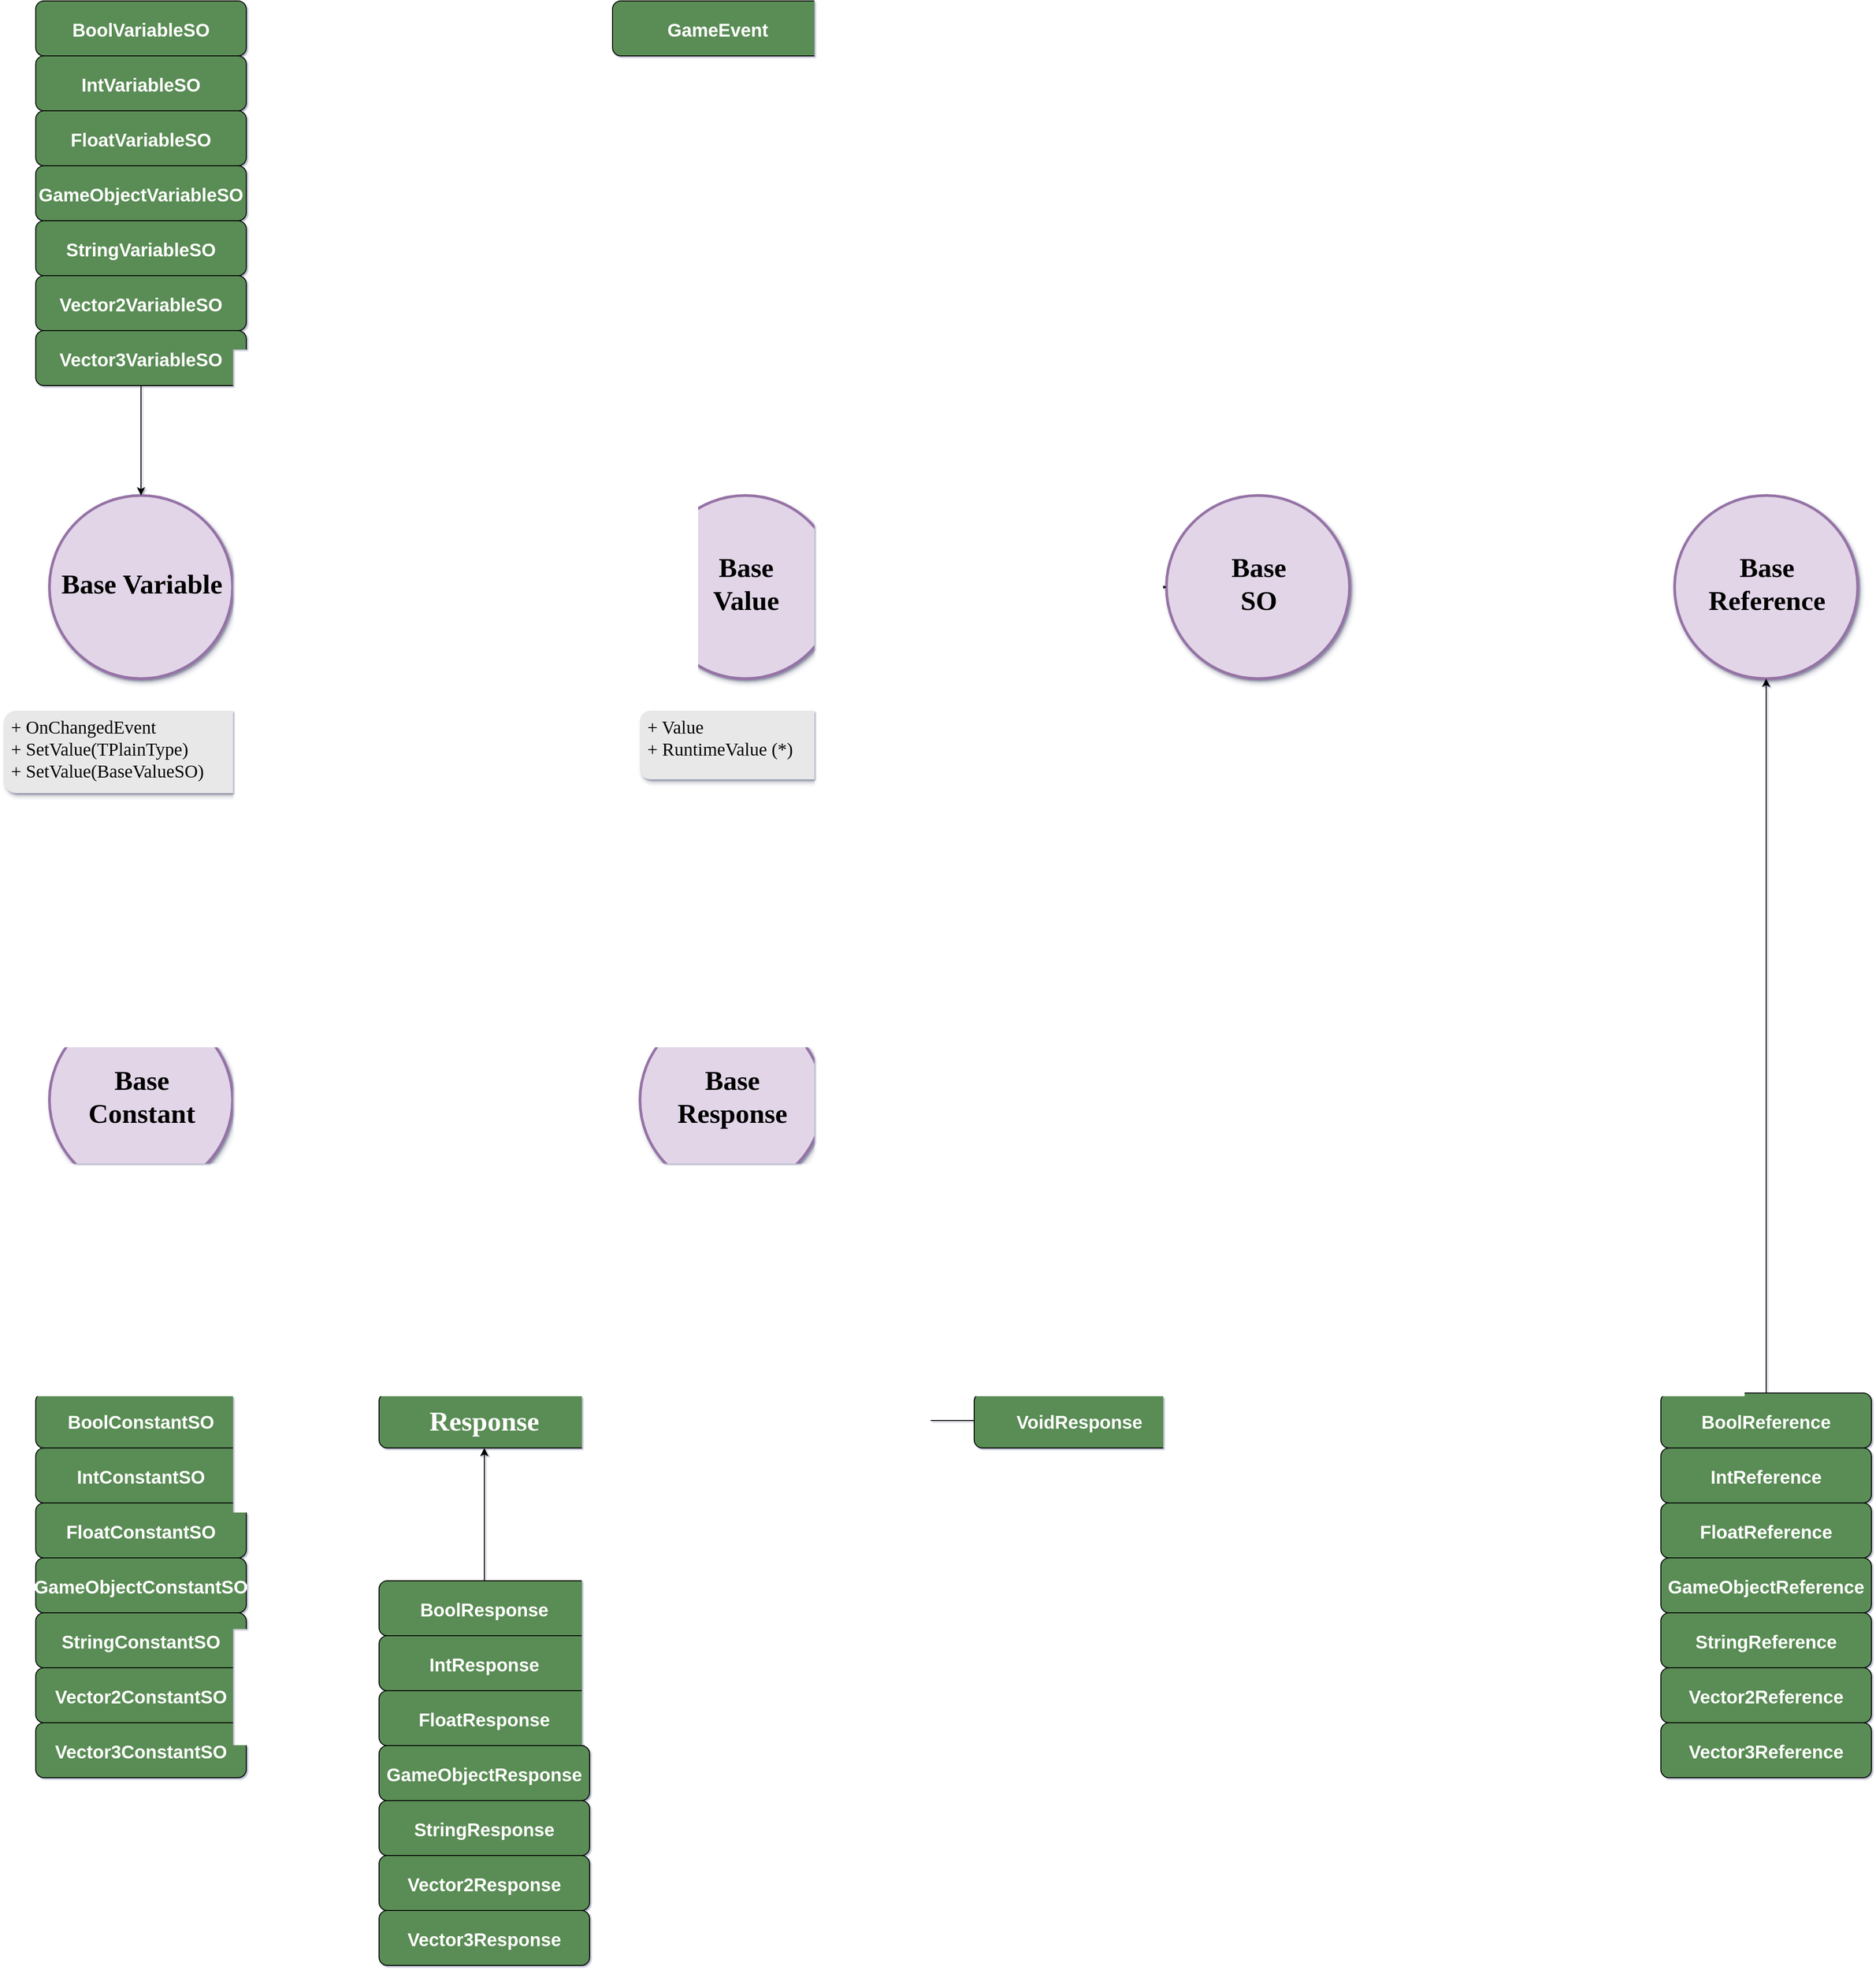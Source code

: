 <mxfile version="15.4.0" type="device" pages="4"><diagram id="DYwv0ZGxjNd3v8VeGxEO" name="Hierarchy"><mxGraphModel dx="3955" dy="4455" grid="1" gridSize="20" guides="1" tooltips="1" connect="1" arrows="1" fold="0" page="0" pageScale="0.5" pageWidth="827" pageHeight="1169" background="none" math="0" shadow="1"><root><mxCell id="0"/><mxCell id="1" parent="0"/><mxCell id="Sd4XZhjAIt6i9ZaMTUs4-40" style="edgeStyle=orthogonalEdgeStyle;rounded=0;orthogonalLoop=1;jettySize=auto;html=1;entryX=0;entryY=0.5;entryDx=0;entryDy=0;fontFamily=Lucida Console;fontSize=12;" parent="1" source="lYU3esO6-VpS0ljiMk2f-3" target="lYU3esO6-VpS0ljiMk2f-4" edge="1"><mxGeometry relative="1" as="geometry"/></mxCell><mxCell id="lYU3esO6-VpS0ljiMk2f-3" value="&lt;blockquote style=&quot;margin: 0px 0px 0px 40px; border: none; padding: 0px; font-size: 30px;&quot;&gt;&lt;/blockquote&gt;&lt;font style=&quot;font-size: 30px;&quot;&gt;&lt;span style=&quot;font-size: 30px;&quot;&gt;&lt;span style=&quot;font-size: 30px;&quot;&gt;Base&lt;/span&gt;&lt;br style=&quot;font-size: 30px;&quot;&gt;&lt;font style=&quot;font-size: 30px;&quot;&gt;Value&lt;/font&gt;&lt;/span&gt;&lt;/font&gt;" style="ellipse;whiteSpace=wrap;html=1;aspect=fixed;fillColor=#e1d5e7;strokeColor=#9673a6;strokeWidth=3;fontStyle=1;fontFamily=Tahoma;fontSize=30;shadow=1;align=center;horizontal=1;verticalAlign=middle;rounded=1;spacingTop=0;spacingLeft=2;spacingBottom=9;" parent="1" vertex="1"><mxGeometry x="540" y="-1680" width="200" height="200" as="geometry"/></mxCell><mxCell id="lYU3esO6-VpS0ljiMk2f-4" value="&lt;font style=&quot;font-size: 30px;&quot;&gt;&lt;span style=&quot;font-size: 30px;&quot;&gt;Base &lt;br style=&quot;font-size: 30px;&quot;&gt;SO&lt;/span&gt;&lt;/font&gt;" style="ellipse;whiteSpace=wrap;html=1;aspect=fixed;shadow=1;fontFamily=Tahoma;fontSize=30;fontStyle=1;strokeColor=#9673a6;strokeWidth=3;fillColor=#e1d5e7;rounded=1;spacingLeft=2;spacingBottom=9;spacingTop=0;" parent="1" vertex="1"><mxGeometry x="1100" y="-1680" width="200" height="200" as="geometry"/></mxCell><mxCell id="Sd4XZhjAIt6i9ZaMTUs4-82" style="edgeStyle=orthogonalEdgeStyle;rounded=0;orthogonalLoop=1;jettySize=auto;html=1;entryX=0;entryY=0.5;entryDx=0;entryDy=0;fontFamily=Lucida Console;fontSize=12;" parent="1" source="lYU3esO6-VpS0ljiMk2f-6" target="lYU3esO6-VpS0ljiMk2f-3" edge="1"><mxGeometry relative="1" as="geometry"/></mxCell><mxCell id="lYU3esO6-VpS0ljiMk2f-6" value="&lt;font style=&quot;font-size: 30px&quot;&gt;Base &lt;br style=&quot;font-size: 30px&quot;&gt;Constant&lt;br&gt;&lt;/font&gt;" style="ellipse;whiteSpace=wrap;html=1;aspect=fixed;shadow=1;fontFamily=Tahoma;fontSize=30;fontStyle=1;strokeColor=#9673a6;strokeWidth=3;fillColor=#e1d5e7;rounded=1;spacingBottom=9;spacingTop=0;spacingLeft=2;" parent="1" vertex="1"><mxGeometry x="-120" y="-1120" width="200" height="200" as="geometry"/></mxCell><mxCell id="Sd4XZhjAIt6i9ZaMTUs4-83" style="edgeStyle=orthogonalEdgeStyle;rounded=0;orthogonalLoop=1;jettySize=auto;html=1;exitX=1;exitY=0.5;exitDx=0;exitDy=0;entryX=0;entryY=0.5;entryDx=0;entryDy=0;fontFamily=Lucida Console;fontSize=12;" parent="1" source="lYU3esO6-VpS0ljiMk2f-8" target="lYU3esO6-VpS0ljiMk2f-3" edge="1"><mxGeometry relative="1" as="geometry"/></mxCell><mxCell id="lYU3esO6-VpS0ljiMk2f-8" value="&lt;font style=&quot;font-size: 30px;&quot;&gt;&lt;b style=&quot;font-size: 30px;&quot;&gt;Base Variable&lt;/b&gt;&lt;/font&gt;" style="ellipse;whiteSpace=wrap;html=1;aspect=fixed;shadow=1;fontFamily=Tahoma;fontSize=30;fontStyle=1;strokeColor=#9673a6;strokeWidth=3;fillColor=#e1d5e7;rounded=1;verticalAlign=middle;spacingBottom=9;spacingTop=0;spacingLeft=2;" parent="1" vertex="1"><mxGeometry x="-120" y="-1680" width="200" height="200" as="geometry"/></mxCell><mxCell id="lYU3esO6-VpS0ljiMk2f-12" value="BoolVariableSO" style="fontStyle=1;rounded=1;fontSize=20;fontColor=#FFFFFF;fillColor=#5A8C54;" parent="1" vertex="1"><mxGeometry x="-135" y="-2220" width="230" height="60" as="geometry"/></mxCell><mxCell id="lYU3esO6-VpS0ljiMk2f-13" value="IntVariableSO" style="fontStyle=1;rounded=1;fontSize=20;fontColor=#FFFFFF;fillColor=#5A8C54;" parent="1" vertex="1"><mxGeometry x="-135" y="-2160" width="230" height="60" as="geometry"/></mxCell><mxCell id="lYU3esO6-VpS0ljiMk2f-14" value="FloatVariableSO" style="fontStyle=1;rounded=1;fontSize=20;fontColor=#FFFFFF;fillColor=#5A8C54;" parent="1" vertex="1"><mxGeometry x="-135" y="-2100" width="230" height="60" as="geometry"/></mxCell><mxCell id="lYU3esO6-VpS0ljiMk2f-15" value="GameObjectVariableSO" style="fontStyle=1;rounded=1;fontSize=20;fontColor=#FFFFFF;fillColor=#5A8C54;" parent="1" vertex="1"><mxGeometry x="-135" y="-2040" width="230" height="60" as="geometry"/></mxCell><mxCell id="lYU3esO6-VpS0ljiMk2f-17" value="StringVariableSO" style="fontStyle=1;rounded=1;fontSize=20;fontColor=#FFFFFF;fillColor=#5A8C54;" parent="1" vertex="1"><mxGeometry x="-135" y="-1980" width="230" height="60" as="geometry"/></mxCell><mxCell id="lYU3esO6-VpS0ljiMk2f-19" value="Vector2VariableSO" style="fontStyle=1;rounded=1;fontSize=20;fontColor=#FFFFFF;fillColor=#5A8C54;" parent="1" vertex="1"><mxGeometry x="-135" y="-1920" width="230" height="60" as="geometry"/></mxCell><mxCell id="Sd4XZhjAIt6i9ZaMTUs4-35" style="edgeStyle=orthogonalEdgeStyle;rounded=0;orthogonalLoop=1;jettySize=auto;html=1;entryX=0.5;entryY=0;entryDx=0;entryDy=0;fontFamily=Lucida Console;fontSize=12;" parent="1" source="lYU3esO6-VpS0ljiMk2f-20" target="lYU3esO6-VpS0ljiMk2f-8" edge="1"><mxGeometry relative="1" as="geometry"/></mxCell><mxCell id="lYU3esO6-VpS0ljiMk2f-20" value="Vector3VariableSO" style="fontStyle=1;rounded=1;fontSize=20;fontColor=#FFFFFF;fillColor=#5A8C54;" parent="1" vertex="1"><mxGeometry x="-135" y="-1860" width="230" height="60" as="geometry"/></mxCell><mxCell id="Sd4XZhjAIt6i9ZaMTUs4-1" style="edgeStyle=orthogonalEdgeStyle;rounded=0;orthogonalLoop=1;jettySize=auto;html=1;entryX=0.5;entryY=1;entryDx=0;entryDy=0;fontFamily=Lucida Console;fontSize=12;" edge="1" parent="1" source="Sd4XZhjAIt6i9ZaMTUs4-10" target="lYU3esO6-VpS0ljiMk2f-6"><mxGeometry relative="1" as="geometry"/></mxCell><mxCell id="Sd4XZhjAIt6i9ZaMTUs4-10" value="BoolConstantSO" style="fontStyle=1;rounded=1;fillColor=#5A8C54;fontColor=#FFFFFF;fontSize=20;" parent="1" vertex="1"><mxGeometry x="-135" y="-700" width="230" height="60" as="geometry"/></mxCell><mxCell id="Sd4XZhjAIt6i9ZaMTUs4-11" value="IntConstantSO" style="fontStyle=1;rounded=1;fontColor=#FFFFFF;fillColor=#5A8C54;fontSize=20;" parent="1" vertex="1"><mxGeometry x="-135" y="-640" width="230" height="60" as="geometry"/></mxCell><mxCell id="Sd4XZhjAIt6i9ZaMTUs4-12" value="FloatConstantSO" style="fontStyle=1;rounded=1;fontColor=#FFFFFF;fillColor=#5A8C54;fontSize=20;" parent="1" vertex="1"><mxGeometry x="-135" y="-580" width="230" height="60" as="geometry"/></mxCell><mxCell id="Sd4XZhjAIt6i9ZaMTUs4-13" value="GameObjectConstantSO" style="fontStyle=1;rounded=1;fontColor=#FFFFFF;fillColor=#5A8C54;fontSize=20;" parent="1" vertex="1"><mxGeometry x="-135" y="-520" width="230" height="60" as="geometry"/></mxCell><mxCell id="Sd4XZhjAIt6i9ZaMTUs4-14" value="StringConstantSO" style="fontStyle=1;rounded=1;fontColor=#FFFFFF;fillColor=#5A8C54;fontSize=20;" parent="1" vertex="1"><mxGeometry x="-135" y="-460" width="230" height="60" as="geometry"/></mxCell><mxCell id="Sd4XZhjAIt6i9ZaMTUs4-15" value="Vector2ConstantSO" style="fontStyle=1;rounded=1;fontColor=#FFFFFF;fillColor=#5A8C54;fontSize=20;" parent="1" vertex="1"><mxGeometry x="-135" y="-400" width="230" height="60" as="geometry"/></mxCell><mxCell id="Sd4XZhjAIt6i9ZaMTUs4-16" value="Vector3ConstantSO" style="fontStyle=1;rounded=1;fontColor=#FFFFFF;fillColor=#5A8C54;fontSize=20;" parent="1" vertex="1"><mxGeometry x="-135" y="-340" width="230" height="60" as="geometry"/></mxCell><mxCell id="40mYQugIfu-zl5DM7Hd9-16" style="edgeStyle=orthogonalEdgeStyle;rounded=0;orthogonalLoop=1;jettySize=auto;html=1;exitX=1;exitY=0.5;exitDx=0;exitDy=0;entryX=0;entryY=0.5;entryDx=0;entryDy=0;fontFamily=Tahoma;fontSize=20;fontColor=#FFFFFF;" edge="1" parent="1" source="Sd4XZhjAIt6i9ZaMTUs4-22" target="lYU3esO6-VpS0ljiMk2f-4"><mxGeometry relative="1" as="geometry"/></mxCell><mxCell id="Sd4XZhjAIt6i9ZaMTUs4-22" value="GameEvent" style="fontStyle=1;rounded=1;fontColor=#FFFFFF;fillColor=#5A8C54;fontSize=20;" parent="1" vertex="1"><mxGeometry x="495" y="-2220" width="230" height="60" as="geometry"/></mxCell><mxCell id="40mYQugIfu-zl5DM7Hd9-22" style="edgeStyle=orthogonalEdgeStyle;rounded=0;orthogonalLoop=1;jettySize=auto;html=1;entryX=0;entryY=0.5;entryDx=0;entryDy=0;fontFamily=Tahoma;fontSize=20;fontColor=#FFFFFF;" edge="1" parent="1" source="Sd4XZhjAIt6i9ZaMTUs4-38" target="lYU3esO6-VpS0ljiMk2f-4"><mxGeometry relative="1" as="geometry"/></mxCell><mxCell id="Sd4XZhjAIt6i9ZaMTUs4-38" value="&lt;blockquote style=&quot;margin: 0px 0px 0px 40px; border: none; padding: 0px; font-size: 30px;&quot;&gt;&lt;/blockquote&gt;&lt;span style=&quot;font-size: 30px;&quot;&gt;Base&lt;/span&gt;&lt;br style=&quot;font-size: 30px;&quot;&gt;Response" style="ellipse;whiteSpace=wrap;html=1;aspect=fixed;fillColor=#e1d5e7;strokeColor=#9673a6;strokeWidth=3;fontStyle=1;fontFamily=Tahoma;fontSize=30;shadow=1;align=center;horizontal=1;verticalAlign=middle;rounded=1;spacingBottom=9;spacingTop=0;spacingLeft=2;" parent="1" vertex="1"><mxGeometry x="525" y="-1120" width="200" height="200" as="geometry"/></mxCell><mxCell id="40mYQugIfu-zl5DM7Hd9-29" style="edgeStyle=orthogonalEdgeStyle;rounded=0;orthogonalLoop=1;jettySize=auto;html=1;entryX=0.5;entryY=1;entryDx=0;entryDy=0;fontFamily=Tahoma;fontSize=25;fontColor=#FFFFFF;" edge="1" parent="1" source="Sd4XZhjAIt6i9ZaMTUs4-41" target="40mYQugIfu-zl5DM7Hd9-27"><mxGeometry relative="1" as="geometry"/></mxCell><mxCell id="Sd4XZhjAIt6i9ZaMTUs4-41" value="BoolResponse" style="fontStyle=1;rounded=1;fontColor=#FFFFFF;fillColor=#5A8C54;fontSize=20;" parent="1" vertex="1"><mxGeometry x="240" y="-495" width="230" height="60" as="geometry"/></mxCell><mxCell id="Sd4XZhjAIt6i9ZaMTUs4-42" value="IntResponse" style="fontStyle=1;rounded=1;fontColor=#FFFFFF;fillColor=#5A8C54;fontSize=20;" parent="1" vertex="1"><mxGeometry x="240" y="-435" width="230" height="60" as="geometry"/></mxCell><mxCell id="Sd4XZhjAIt6i9ZaMTUs4-43" value="FloatResponse" style="fontStyle=1;rounded=1;fontColor=#FFFFFF;fillColor=#5A8C54;fontSize=20;" parent="1" vertex="1"><mxGeometry x="240" y="-375" width="230" height="60" as="geometry"/></mxCell><mxCell id="Sd4XZhjAIt6i9ZaMTUs4-44" value="GameObjectResponse" style="fontStyle=1;rounded=1;fontColor=#FFFFFF;fillColor=#5A8C54;fontSize=20;" parent="1" vertex="1"><mxGeometry x="240" y="-315" width="230" height="60" as="geometry"/></mxCell><mxCell id="Sd4XZhjAIt6i9ZaMTUs4-45" value="StringResponse" style="fontStyle=1;rounded=1;fontColor=#FFFFFF;fillColor=#5A8C54;fontSize=20;" parent="1" vertex="1"><mxGeometry x="240" y="-255" width="230" height="60" as="geometry"/></mxCell><mxCell id="Sd4XZhjAIt6i9ZaMTUs4-46" value="Vector2Response" style="fontStyle=1;rounded=1;fontColor=#FFFFFF;fillColor=#5A8C54;fontSize=20;" parent="1" vertex="1"><mxGeometry x="240" y="-195" width="230" height="60" as="geometry"/></mxCell><mxCell id="Sd4XZhjAIt6i9ZaMTUs4-47" value="Vector3Response" style="fontStyle=1;rounded=1;fontColor=#FFFFFF;fillColor=#5A8C54;fontSize=20;" parent="1" vertex="1"><mxGeometry x="240" y="-135" width="230" height="60" as="geometry"/></mxCell><mxCell id="40mYQugIfu-zl5DM7Hd9-25" style="edgeStyle=orthogonalEdgeStyle;rounded=0;orthogonalLoop=1;jettySize=auto;html=1;entryX=0.5;entryY=1;entryDx=0;entryDy=0;fontFamily=Tahoma;fontSize=25;fontColor=#FFFFFF;" edge="1" parent="1" source="Sd4XZhjAIt6i9ZaMTUs4-48" target="Sd4XZhjAIt6i9ZaMTUs4-38"><mxGeometry relative="1" as="geometry"/></mxCell><mxCell id="Sd4XZhjAIt6i9ZaMTUs4-48" value="VoidResponse" style="fontStyle=1;rounded=1;fontColor=#FFFFFF;fillColor=#5A8C54;fontSize=20;" parent="1" vertex="1"><mxGeometry x="890" y="-700" width="230" height="60" as="geometry"/></mxCell><mxCell id="Sd4XZhjAIt6i9ZaMTUs4-50" value="Base&lt;br&gt;Reference" style="ellipse;shadow=1;fontFamily=Tahoma;fontSize=30;fontStyle=1;strokeColor=#9673a6;strokeWidth=3;fillColor=#e1d5e7;rounded=1;labelBackgroundColor=none;labelBorderColor=none;whiteSpace=wrap;html=1;spacingTop=0;spacingBottom=9;spacingLeft=2;aspect=fixed;" parent="1" vertex="1"><mxGeometry x="1655" y="-1680" width="200" height="200" as="geometry"/></mxCell><mxCell id="Sd4XZhjAIt6i9ZaMTUs4-60" style="edgeStyle=orthogonalEdgeStyle;rounded=0;orthogonalLoop=1;jettySize=auto;html=1;entryX=0.5;entryY=1;entryDx=0;entryDy=0;fontFamily=Lucida Console;fontSize=12;" parent="1" source="Sd4XZhjAIt6i9ZaMTUs4-51" target="Sd4XZhjAIt6i9ZaMTUs4-50" edge="1"><mxGeometry relative="1" as="geometry"/></mxCell><mxCell id="Sd4XZhjAIt6i9ZaMTUs4-51" value="BoolReference" style="fontStyle=1;rounded=1;fontColor=#FFFFFF;fillColor=#5A8C54;fontSize=20;arcSize=15;" parent="1" vertex="1"><mxGeometry x="1640" y="-700" width="230" height="60" as="geometry"/></mxCell><mxCell id="Sd4XZhjAIt6i9ZaMTUs4-72" value="&lt;p style=&quot;margin: 6px 0px 0px; font-size: 20px;&quot;&gt;&lt;/p&gt;&lt;p style=&quot;margin: 0px 0px 0px 8px; font-size: 20px;&quot;&gt;+ OnChangedEvent&lt;br style=&quot;font-size: 20px;&quot;&gt;+ SetValue(TPlainType)&lt;/p&gt;&lt;p style=&quot;margin: 0px 0px 0px 8px; font-size: 20px;&quot;&gt;+ SetValue(BaseValueSO)&lt;/p&gt;" style="align=left;overflow=fill;html=1;dropTarget=0;rounded=1;shadow=1;fontFamily=Lucida Console;fontSize=20;strokeColor=none;strokeWidth=3;fillColor=#E8E8E8;glass=0;sketch=0;" parent="1" vertex="1"><mxGeometry x="-170" y="-1445" width="300" height="90" as="geometry"/></mxCell><mxCell id="Sd4XZhjAIt6i9ZaMTUs4-79" value="&lt;p style=&quot;margin: 0px ; margin-top: 6px ; text-align: center&quot;&gt;&lt;/p&gt;&lt;p style=&quot;margin: 0px ; margin-left: 8px&quot;&gt;+ Value&lt;br&gt;+ RuntimeValue (*)&lt;/p&gt;" style="align=left;overflow=fill;html=1;dropTarget=0;rounded=1;shadow=1;fontFamily=Lucida Console;fontSize=20;strokeColor=none;strokeWidth=3;fillColor=#E8E8E8;glass=0;sketch=0;" parent="1" vertex="1"><mxGeometry x="525" y="-1445" width="250" height="75" as="geometry"/></mxCell><mxCell id="40mYQugIfu-zl5DM7Hd9-9" value="IntReference" style="fontStyle=1;rounded=1;fontColor=#FFFFFF;fillColor=#5A8C54;fontSize=20;arcSize=15;" vertex="1" parent="1"><mxGeometry x="1640" y="-640" width="230" height="60" as="geometry"/></mxCell><mxCell id="40mYQugIfu-zl5DM7Hd9-10" value="FloatReference" style="fontStyle=1;rounded=1;fontColor=#FFFFFF;fillColor=#5A8C54;fontSize=20;arcSize=15;" vertex="1" parent="1"><mxGeometry x="1640" y="-580" width="230" height="60" as="geometry"/></mxCell><mxCell id="40mYQugIfu-zl5DM7Hd9-11" value="GameObjectReference" style="fontStyle=1;rounded=1;fontColor=#FFFFFF;fillColor=#5A8C54;fontSize=20;arcSize=15;" vertex="1" parent="1"><mxGeometry x="1640" y="-520" width="230" height="60" as="geometry"/></mxCell><mxCell id="40mYQugIfu-zl5DM7Hd9-12" value="StringReference" style="fontStyle=1;rounded=1;fontColor=#FFFFFF;fillColor=#5A8C54;fontSize=20;arcSize=15;" vertex="1" parent="1"><mxGeometry x="1640" y="-460" width="230" height="60" as="geometry"/></mxCell><mxCell id="40mYQugIfu-zl5DM7Hd9-13" value="Vector2Reference" style="fontStyle=1;rounded=1;fontColor=#FFFFFF;fillColor=#5A8C54;fontSize=20;arcSize=15;" vertex="1" parent="1"><mxGeometry x="1640" y="-400" width="230" height="60" as="geometry"/></mxCell><mxCell id="40mYQugIfu-zl5DM7Hd9-14" value="Vector3Reference" style="fontStyle=1;rounded=1;fontColor=#FFFFFF;fillColor=#5A8C54;fontSize=20;arcSize=15;" vertex="1" parent="1"><mxGeometry x="1640" y="-340" width="230" height="60" as="geometry"/></mxCell><mxCell id="40mYQugIfu-zl5DM7Hd9-28" style="edgeStyle=orthogonalEdgeStyle;rounded=0;orthogonalLoop=1;jettySize=auto;html=1;exitX=1;exitY=0.5;exitDx=0;exitDy=0;entryX=0.5;entryY=1;entryDx=0;entryDy=0;fontFamily=Tahoma;fontSize=25;fontColor=#FFFFFF;" edge="1" parent="1" source="40mYQugIfu-zl5DM7Hd9-27" target="Sd4XZhjAIt6i9ZaMTUs4-38"><mxGeometry relative="1" as="geometry"/></mxCell><mxCell id="40mYQugIfu-zl5DM7Hd9-27" value="Response" style="fontStyle=1;rounded=1;fontColor=#FFFFFF;fillColor=#5A8C54;fontSize=30;fontFamily=Tahoma;whiteSpace=wrap;html=1;labelBackgroundColor=none;labelBorderColor=none;" vertex="1" parent="1"><mxGeometry x="240" y="-700" width="230" height="60" as="geometry"/></mxCell></root></mxGraphModel></diagram><diagram id="NCXbVd85fkYNXNMnj6a1" name="Event - Mechanism"><mxGraphModel dx="1422" dy="822" grid="1" gridSize="10" guides="1" tooltips="1" connect="1" arrows="1" fold="1" page="1" pageScale="1" pageWidth="1400" pageHeight="850" math="0" shadow="0"><root><mxCell id="6u6voIh_6c0cT61KPliz-0"/><mxCell id="6u6voIh_6c0cT61KPliz-1" parent="6u6voIh_6c0cT61KPliz-0"/></root></mxGraphModel></diagram><diagram id="bD8JJfwjWtX1JFOJMRMo" name="Behaviours"><mxGraphModel dx="1422" dy="822" grid="1" gridSize="10" guides="1" tooltips="1" connect="1" arrows="1" fold="1" page="1" pageScale="1" pageWidth="827" pageHeight="1169" math="0" shadow="0"><root><mxCell id="-xHxpib1WVumdNVg_ESH-0"/><mxCell id="-xHxpib1WVumdNVg_ESH-1" parent="-xHxpib1WVumdNVg_ESH-0"/></root></mxGraphModel></diagram><diagram id="M9jFaObcdDJ-R2PjGUK8" name="Editor Utility"><mxGraphModel dx="1422" dy="822" grid="1" gridSize="10" guides="1" tooltips="1" connect="1" arrows="1" fold="1" page="1" pageScale="1" pageWidth="827" pageHeight="1169" math="0" shadow="0"><root><mxCell id="6wpQGqEKfCJIKUNBKkeZ-0"/><mxCell id="6wpQGqEKfCJIKUNBKkeZ-1" parent="6wpQGqEKfCJIKUNBKkeZ-0"/></root></mxGraphModel></diagram></mxfile>